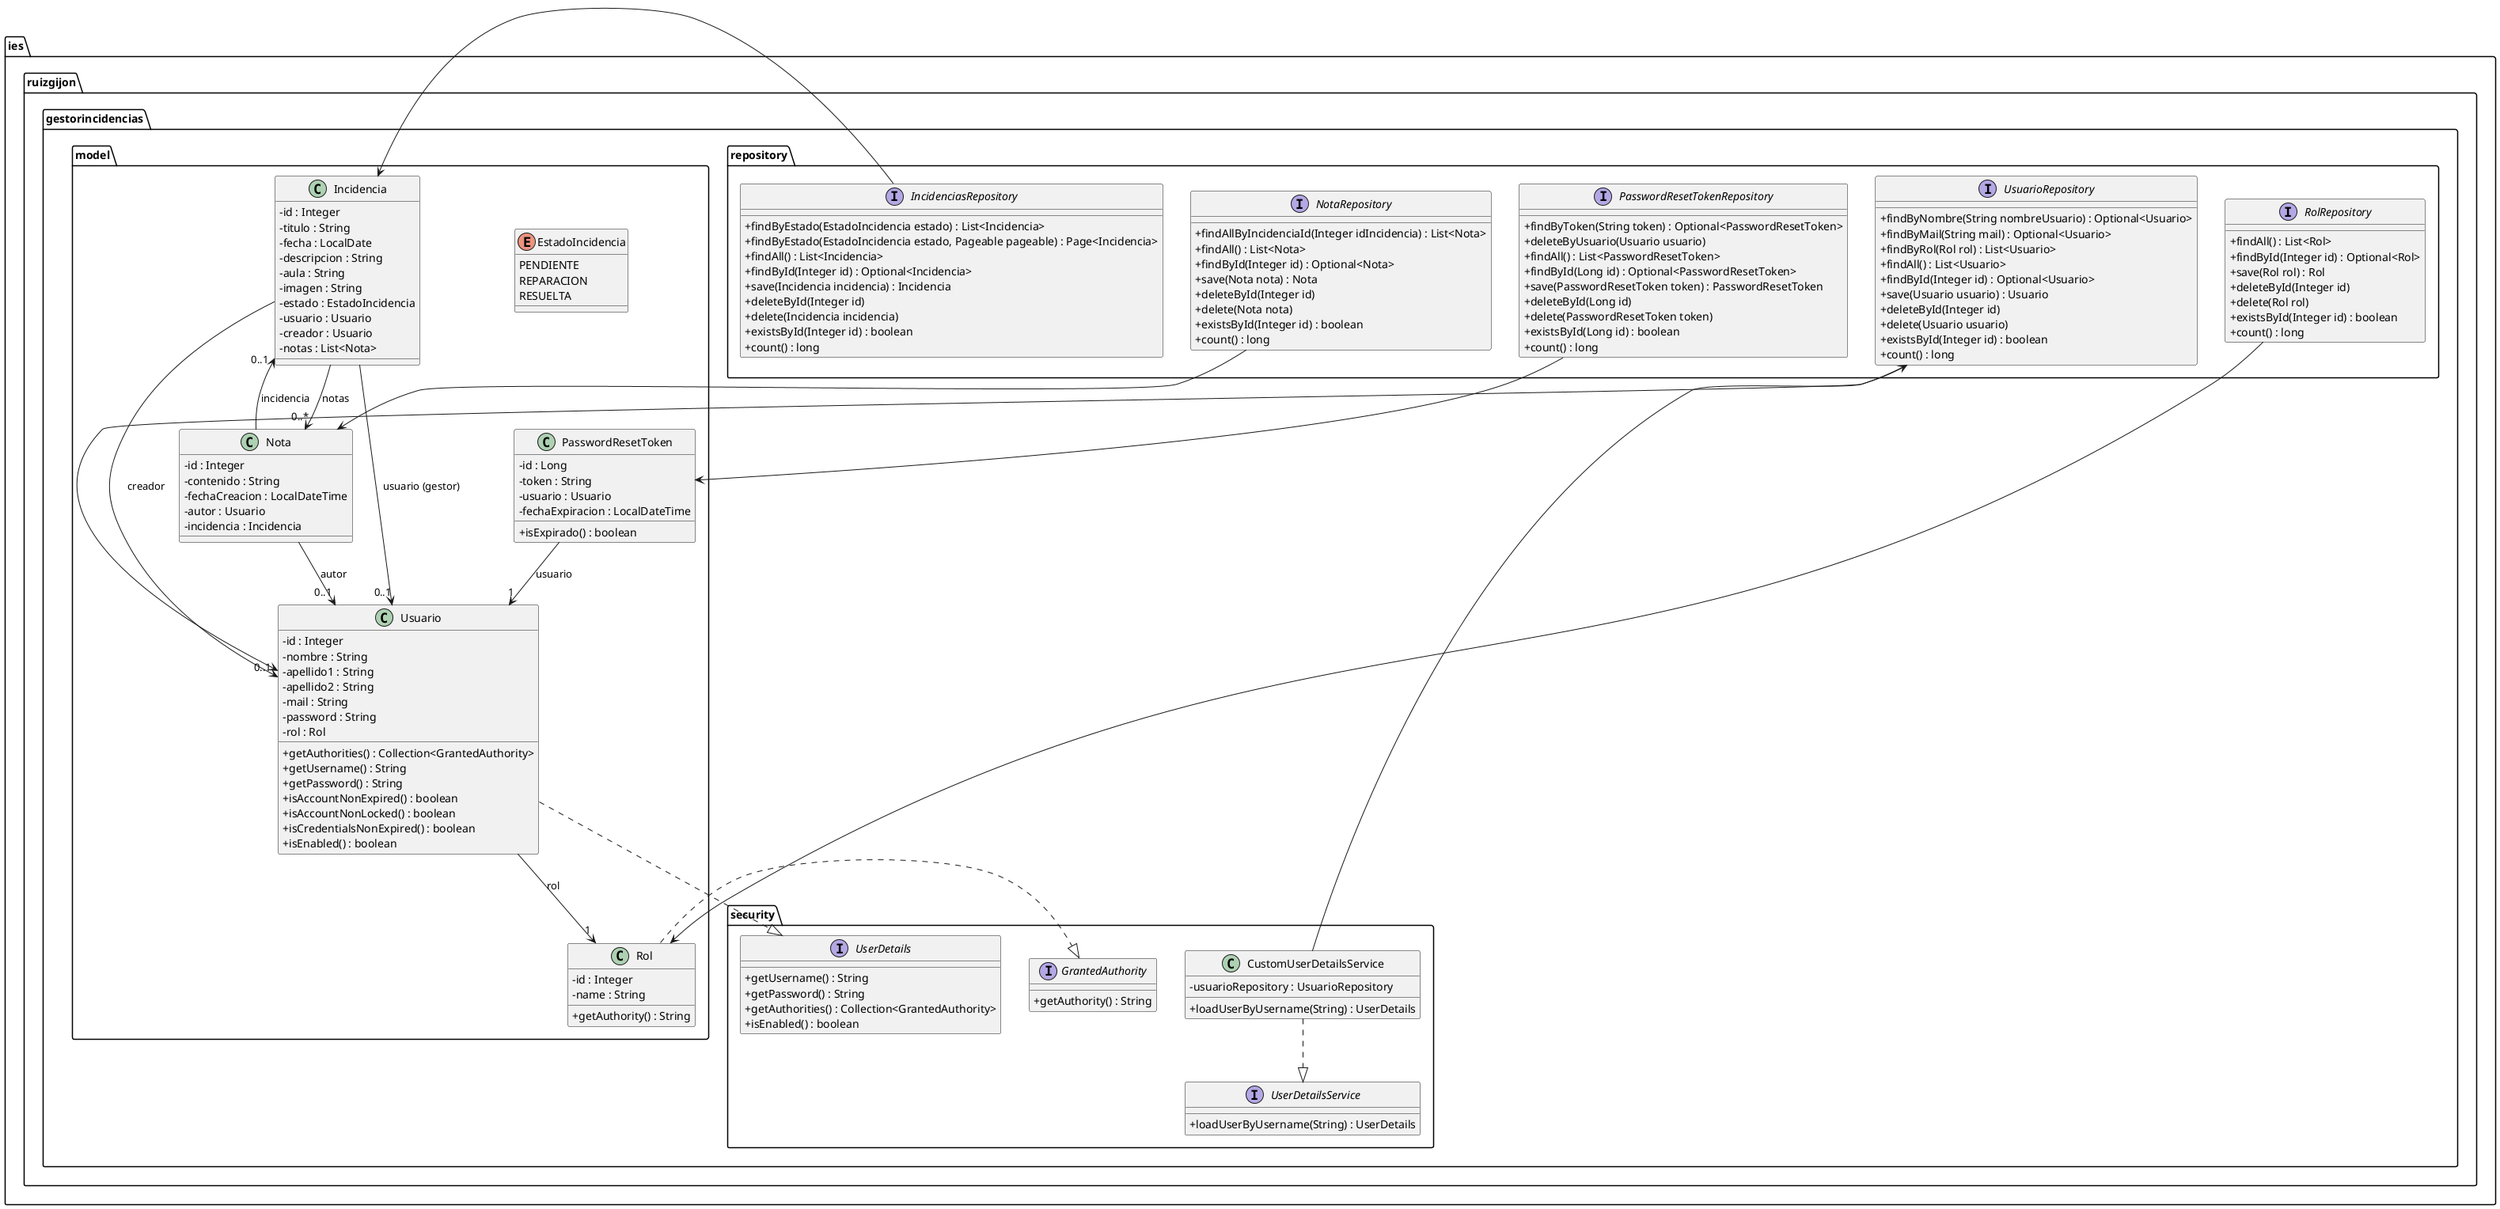 @startuml diagrama
skinparam classAttributeIconSize 0

package "ies.ruizgijon.gestorincidencias.model" {

  enum EstadoIncidencia {
    PENDIENTE
    REPARACION
    RESUELTA
  }

  class Rol {
    - id : Integer
    - name : String
    + getAuthority() : String
  }

  class Usuario {
    - id : Integer
    - nombre : String
    - apellido1 : String
    - apellido2 : String
    - mail : String
    - password : String
    - rol : Rol
    + getAuthorities() : Collection<GrantedAuthority>
    + getUsername() : String
    + getPassword() : String
    + isAccountNonExpired() : boolean
    + isAccountNonLocked() : boolean
    + isCredentialsNonExpired() : boolean
    + isEnabled() : boolean
  }

  class Incidencia {
    - id : Integer
    - titulo : String
    - fecha : LocalDate
    - descripcion : String
    - aula : String
    - imagen : String
    - estado : EstadoIncidencia
    - usuario : Usuario
    - creador : Usuario
    - notas : List<Nota>
  }

  class Nota {
    - id : Integer
    - contenido : String
    - fechaCreacion : LocalDateTime
    - autor : Usuario
    - incidencia : Incidencia
  }

  class PasswordResetToken {
    - id : Long
    - token : String
    - usuario : Usuario
    - fechaExpiracion : LocalDateTime
    + isExpirado() : boolean
  }
}

package "ies.ruizgijon.gestorincidencias.repository" {

  interface UsuarioRepository {
    + findByNombre(String nombreUsuario) : Optional<Usuario>
    + findByMail(String mail) : Optional<Usuario>
    + findByRol(Rol rol) : List<Usuario>
    + findAll() : List<Usuario>
    + findById(Integer id) : Optional<Usuario>
    + save(Usuario usuario) : Usuario
    + deleteById(Integer id)
    + delete(Usuario usuario)
    + existsById(Integer id) : boolean
    + count() : long
  }

  interface RolRepository {
    + findAll() : List<Rol>
    + findById(Integer id) : Optional<Rol>
    + save(Rol rol) : Rol
    + deleteById(Integer id)
    + delete(Rol rol)
    + existsById(Integer id) : boolean
    + count() : long
  }

  interface IncidenciasRepository {
    + findByEstado(EstadoIncidencia estado) : List<Incidencia>
    + findByEstado(EstadoIncidencia estado, Pageable pageable) : Page<Incidencia>
    + findAll() : List<Incidencia>
    + findById(Integer id) : Optional<Incidencia>
    + save(Incidencia incidencia) : Incidencia
    + deleteById(Integer id)
    + delete(Incidencia incidencia)
    + existsById(Integer id) : boolean
    + count() : long
  }

  interface NotaRepository {
    + findAllByIncidenciaId(Integer idIncidencia) : List<Nota>
    + findAll() : List<Nota>
    + findById(Integer id) : Optional<Nota>
    + save(Nota nota) : Nota
    + deleteById(Integer id)
    + delete(Nota nota)
    + existsById(Integer id) : boolean
    + count() : long
  }

  interface PasswordResetTokenRepository {
    + findByToken(String token) : Optional<PasswordResetToken>
    + deleteByUsuario(Usuario usuario)
    + findAll() : List<PasswordResetToken>
    + findById(Long id) : Optional<PasswordResetToken>
    + save(PasswordResetToken token) : PasswordResetToken
    + deleteById(Long id)
    + delete(PasswordResetToken token)
    + existsById(Long id) : boolean
    + count() : long
  }
}

package "ies.ruizgijon.gestorincidencias.security" {

  class CustomUserDetailsService {
    - usuarioRepository : UsuarioRepository
    + loadUserByUsername(String) : UserDetails
  }

  interface UserDetailsService {
    + loadUserByUsername(String) : UserDetails
  }

  interface UserDetails {
    + getUsername() : String
    + getPassword() : String
    + getAuthorities() : Collection<GrantedAuthority>
    + isEnabled() : boolean
  }

  interface GrantedAuthority {
    + getAuthority() : String
  }
}

' Relaciones de entidades
Usuario --> "1" Rol : rol
Incidencia --> "0..1" Usuario : usuario (gestor)
Incidencia --> "0..1" Usuario : creador
Incidencia --> "0..*" Nota : notas
Nota --> "0..1" Usuario : autor
Nota --> "0..1" Incidencia : incidencia
PasswordResetToken --> "1" Usuario : usuario

' Repositorio -> Entidad
UsuarioRepository --> Usuario
RolRepository --> Rol
IncidenciasRepository --> Incidencia
NotaRepository --> Nota
PasswordResetTokenRepository --> PasswordResetToken

' Seguridad
CustomUserDetailsService ..|> UserDetailsService
CustomUserDetailsService --> UsuarioRepository
Usuario ..|> UserDetails
Rol ..|> GrantedAuthority

@enduml
